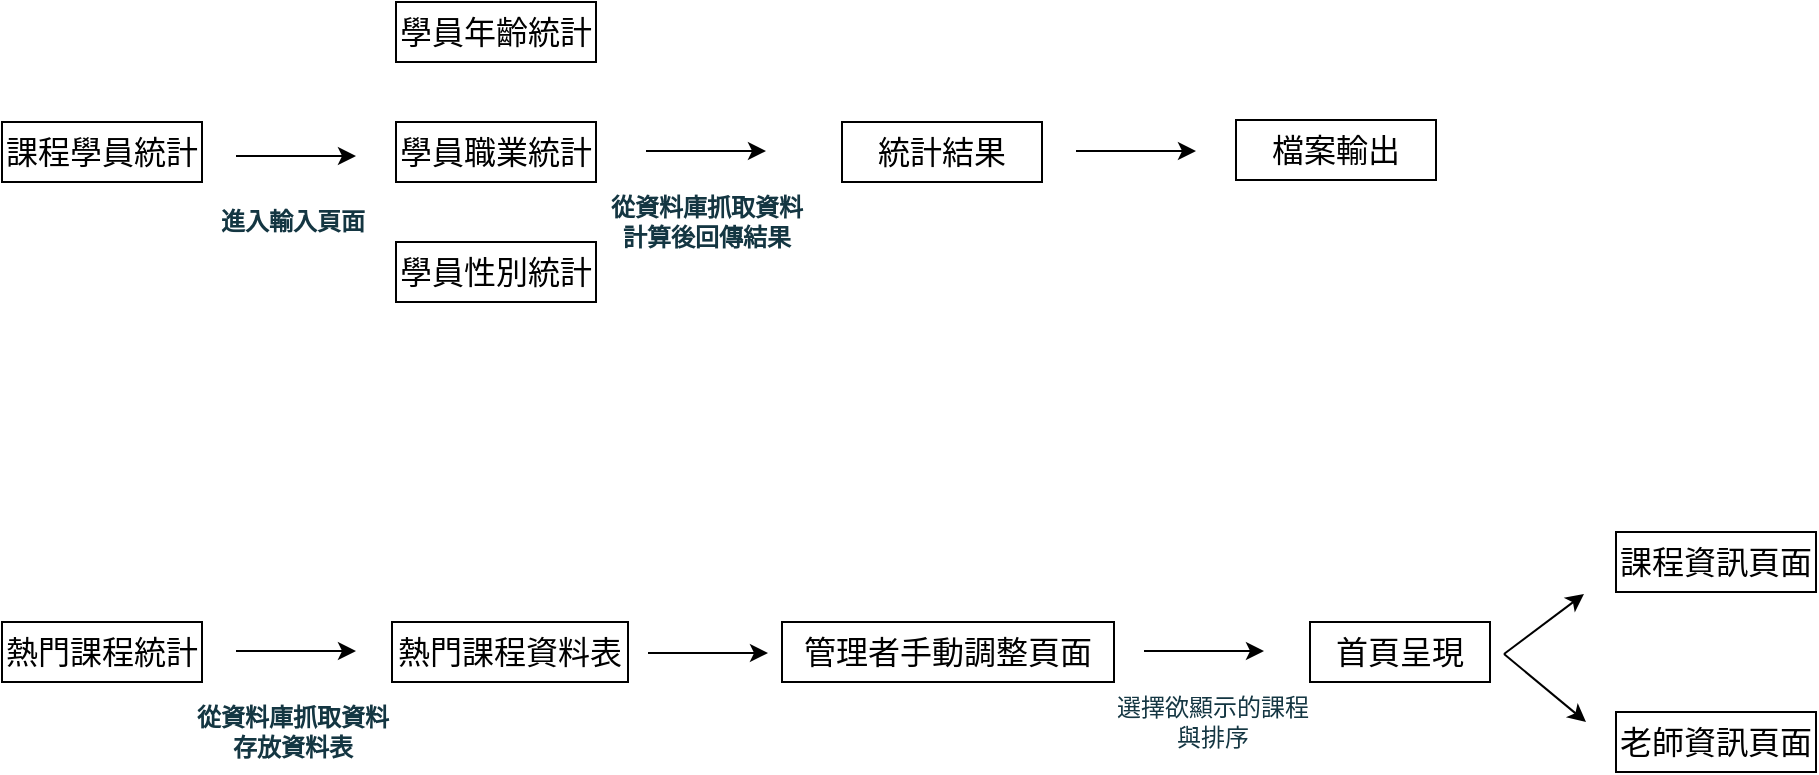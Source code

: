 <mxfile version="17.2.4" type="device"><diagram id="90pFiLKdhB6KRmvGkSui" name="Page-4"><mxGraphModel dx="2393" dy="817" grid="1" gridSize="10" guides="1" tooltips="1" connect="1" arrows="1" fold="1" page="1" pageScale="1" pageWidth="827" pageHeight="1169" math="0" shadow="0"><root><mxCell id="0"/><mxCell id="1" parent="0"/><mxCell id="lOXLzeaY0QYQpy9TQYlz-1" value="&lt;font style=&quot;font-size: 16px&quot;&gt;課程學員統計&lt;/font&gt;" style="rounded=0;whiteSpace=wrap;html=1;" parent="1" vertex="1"><mxGeometry x="-247" y="90" width="100" height="30" as="geometry"/></mxCell><mxCell id="eq4Rjq2c5xfONl6tzAwK-2" value="&lt;span style=&quot;font-size: 16px&quot;&gt;學員年齡統計&lt;/span&gt;" style="rounded=0;whiteSpace=wrap;html=1;" parent="1" vertex="1"><mxGeometry x="-50" y="30" width="100" height="30" as="geometry"/></mxCell><mxCell id="eq4Rjq2c5xfONl6tzAwK-3" value="&lt;span style=&quot;font-size: 16px&quot;&gt;學員職業統計&lt;/span&gt;" style="rounded=0;whiteSpace=wrap;html=1;" parent="1" vertex="1"><mxGeometry x="-50" y="90" width="100" height="30" as="geometry"/></mxCell><mxCell id="eq4Rjq2c5xfONl6tzAwK-4" value="&lt;span style=&quot;font-size: 16px&quot;&gt;學員性別統計&lt;/span&gt;" style="rounded=0;whiteSpace=wrap;html=1;" parent="1" vertex="1"><mxGeometry x="-50" y="150" width="100" height="30" as="geometry"/></mxCell><mxCell id="0r7uTh1x1w9xi5BGgEsA-1" value="&lt;font style=&quot;font-size: 16px&quot;&gt;熱門課程統計&lt;/font&gt;" style="rounded=0;whiteSpace=wrap;html=1;" parent="1" vertex="1"><mxGeometry x="-247" y="340" width="100" height="30" as="geometry"/></mxCell><mxCell id="0r7uTh1x1w9xi5BGgEsA-2" value="&lt;span style=&quot;font-size: 16px&quot;&gt;熱門課程資料表&lt;/span&gt;" style="rounded=0;whiteSpace=wrap;html=1;" parent="1" vertex="1"><mxGeometry x="-52" y="340" width="118" height="30" as="geometry"/></mxCell><mxCell id="Po7IG5Si5a9ll1LIz17O-1" value="&lt;span style=&quot;font-size: 16px&quot;&gt;課程資訊頁面&lt;/span&gt;" style="rounded=0;whiteSpace=wrap;html=1;" parent="1" vertex="1"><mxGeometry x="560" y="295" width="100" height="30" as="geometry"/></mxCell><mxCell id="V82Kdfmr6PA47ri-WRu5-1" value="&lt;span style=&quot;font-size: 16px&quot;&gt;老師資訊頁面&lt;/span&gt;" style="rounded=0;whiteSpace=wrap;html=1;" parent="1" vertex="1"><mxGeometry x="560" y="385" width="100" height="30" as="geometry"/></mxCell><mxCell id="V82Kdfmr6PA47ri-WRu5-2" value="&lt;span style=&quot;font-size: 16px&quot;&gt;統計結果&lt;/span&gt;" style="rounded=0;whiteSpace=wrap;html=1;" parent="1" vertex="1"><mxGeometry x="173" y="90" width="100" height="30" as="geometry"/></mxCell><mxCell id="V82Kdfmr6PA47ri-WRu5-3" value="&lt;span style=&quot;font-size: 16px&quot;&gt;檔案輸出&lt;/span&gt;" style="rounded=0;whiteSpace=wrap;html=1;" parent="1" vertex="1"><mxGeometry x="370" y="89" width="100" height="30" as="geometry"/></mxCell><mxCell id="fK-ChPgFz9O73STTsG2h-2" value="" style="endArrow=classic;html=1;rounded=0;fontSize=16;" parent="1" edge="1"><mxGeometry width="50" height="50" relative="1" as="geometry"><mxPoint x="-130" y="107" as="sourcePoint"/><mxPoint x="-70" y="107" as="targetPoint"/></mxGeometry></mxCell><mxCell id="qND0jZyhbf52S8FYXeCE-1" value="進入輸入頁面" style="text;html=1;align=center;verticalAlign=middle;resizable=0;points=[];autosize=1;strokeColor=none;fillColor=none;fontColor=#143642;fontStyle=1" parent="1" vertex="1"><mxGeometry x="-147" y="130" width="90" height="20" as="geometry"/></mxCell><mxCell id="qND0jZyhbf52S8FYXeCE-2" value="" style="endArrow=classic;html=1;rounded=0;fontSize=16;" parent="1" edge="1"><mxGeometry width="50" height="50" relative="1" as="geometry"><mxPoint x="75" y="104.5" as="sourcePoint"/><mxPoint x="135" y="104.5" as="targetPoint"/></mxGeometry></mxCell><mxCell id="qND0jZyhbf52S8FYXeCE-3" value="從資料庫抓取資料&lt;br&gt;計算後回傳結果" style="text;html=1;align=center;verticalAlign=middle;resizable=0;points=[];autosize=1;strokeColor=none;fillColor=none;fontColor=#143642;fontStyle=1" parent="1" vertex="1"><mxGeometry x="50" y="125" width="110" height="30" as="geometry"/></mxCell><mxCell id="qND0jZyhbf52S8FYXeCE-4" value="" style="endArrow=classic;html=1;rounded=0;fontSize=16;" parent="1" edge="1"><mxGeometry width="50" height="50" relative="1" as="geometry"><mxPoint x="290" y="104.5" as="sourcePoint"/><mxPoint x="350" y="104.5" as="targetPoint"/></mxGeometry></mxCell><mxCell id="qND0jZyhbf52S8FYXeCE-5" value="" style="endArrow=classic;html=1;rounded=0;fontSize=16;" parent="1" edge="1"><mxGeometry width="50" height="50" relative="1" as="geometry"><mxPoint x="-130" y="354.5" as="sourcePoint"/><mxPoint x="-70" y="354.5" as="targetPoint"/></mxGeometry></mxCell><mxCell id="qND0jZyhbf52S8FYXeCE-6" value="從資料庫抓取資料&lt;br&gt;存放資料表" style="text;html=1;align=center;verticalAlign=middle;resizable=0;points=[];autosize=1;strokeColor=none;fillColor=none;fontColor=#143642;fontStyle=1" parent="1" vertex="1"><mxGeometry x="-157" y="380" width="110" height="30" as="geometry"/></mxCell><mxCell id="vvqGruqMy_wR2wPDY_C--1" value="&lt;span style=&quot;font-size: 16px&quot;&gt;管理者手動調整頁面&lt;/span&gt;" style="rounded=0;whiteSpace=wrap;html=1;" parent="1" vertex="1"><mxGeometry x="143" y="340" width="166" height="30" as="geometry"/></mxCell><mxCell id="vvqGruqMy_wR2wPDY_C--2" value="" style="endArrow=classic;html=1;rounded=0;fontSize=16;" parent="1" edge="1"><mxGeometry width="50" height="50" relative="1" as="geometry"><mxPoint x="76" y="355.5" as="sourcePoint"/><mxPoint x="136" y="355.5" as="targetPoint"/></mxGeometry></mxCell><mxCell id="vvqGruqMy_wR2wPDY_C--3" value="選擇欲顯示的課程&lt;br&gt;與排序" style="text;html=1;align=center;verticalAlign=middle;resizable=0;points=[];autosize=1;strokeColor=none;fillColor=none;fontColor=#143642;" parent="1" vertex="1"><mxGeometry x="303" y="375" width="110" height="30" as="geometry"/></mxCell><mxCell id="vvqGruqMy_wR2wPDY_C--4" value="" style="endArrow=classic;html=1;rounded=0;fontSize=16;" parent="1" edge="1"><mxGeometry width="50" height="50" relative="1" as="geometry"><mxPoint x="324" y="354.5" as="sourcePoint"/><mxPoint x="384" y="354.5" as="targetPoint"/></mxGeometry></mxCell><mxCell id="vvqGruqMy_wR2wPDY_C--5" value="&lt;span style=&quot;font-size: 16px&quot;&gt;首頁呈現&lt;br&gt;&lt;/span&gt;" style="rounded=0;whiteSpace=wrap;html=1;" parent="1" vertex="1"><mxGeometry x="407" y="340" width="90" height="30" as="geometry"/></mxCell><mxCell id="GaExv9QZQhcFBfCrv3d2-1" value="" style="endArrow=classic;html=1;rounded=0;fontSize=16;" parent="1" edge="1"><mxGeometry width="50" height="50" relative="1" as="geometry"><mxPoint x="504" y="356" as="sourcePoint"/><mxPoint x="544" y="326" as="targetPoint"/></mxGeometry></mxCell><mxCell id="GaExv9QZQhcFBfCrv3d2-3" value="" style="endArrow=classic;html=1;rounded=0;fontSize=16;" parent="1" edge="1"><mxGeometry width="50" height="50" relative="1" as="geometry"><mxPoint x="504" y="356" as="sourcePoint"/><mxPoint x="545" y="390" as="targetPoint"/></mxGeometry></mxCell></root></mxGraphModel></diagram></mxfile>